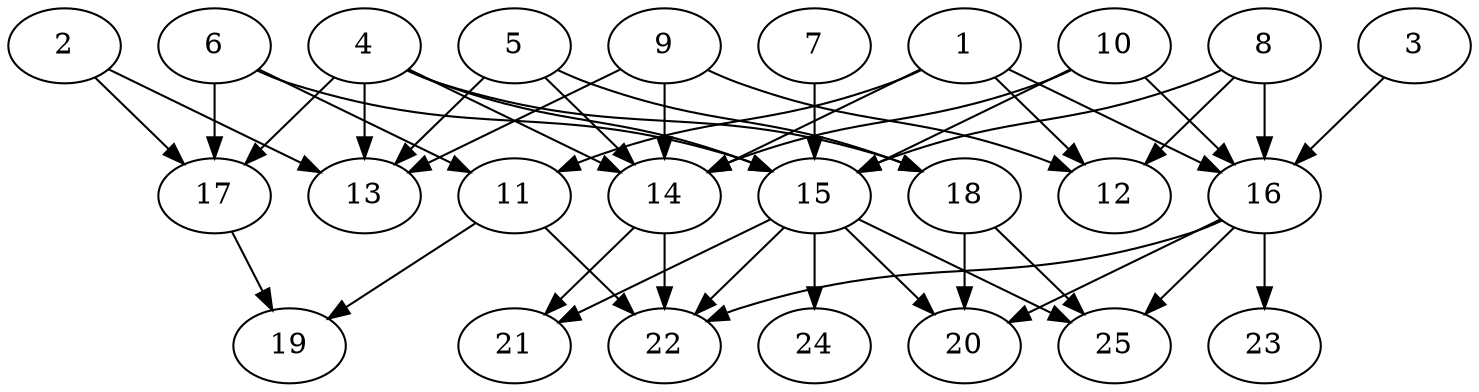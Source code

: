 // DAG automatically generated by daggen at Thu Oct  3 14:00:39 2019
// ./daggen --dot -n 25 --ccr 0.4 --fat 0.7 --regular 0.7 --density 0.5 --mindata 5242880 --maxdata 52428800 
digraph G {
  1 [size="100876800", alpha="0.18", expect_size="40350720"] 
  1 -> 11 [size ="40350720"]
  1 -> 12 [size ="40350720"]
  1 -> 14 [size ="40350720"]
  1 -> 16 [size ="40350720"]
  2 [size="63782400", alpha="0.16", expect_size="25512960"] 
  2 -> 13 [size ="25512960"]
  2 -> 17 [size ="25512960"]
  3 [size="62615040", alpha="0.06", expect_size="25046016"] 
  3 -> 16 [size ="25046016"]
  4 [size="41907200", alpha="0.17", expect_size="16762880"] 
  4 -> 13 [size ="16762880"]
  4 -> 14 [size ="16762880"]
  4 -> 15 [size ="16762880"]
  4 -> 17 [size ="16762880"]
  4 -> 18 [size ="16762880"]
  5 [size="69519360", alpha="0.04", expect_size="27807744"] 
  5 -> 13 [size ="27807744"]
  5 -> 14 [size ="27807744"]
  5 -> 18 [size ="27807744"]
  6 [size="69765120", alpha="0.16", expect_size="27906048"] 
  6 -> 11 [size ="27906048"]
  6 -> 15 [size ="27906048"]
  6 -> 17 [size ="27906048"]
  7 [size="88401920", alpha="0.11", expect_size="35360768"] 
  7 -> 15 [size ="35360768"]
  8 [size="37245440", alpha="0.10", expect_size="14898176"] 
  8 -> 12 [size ="14898176"]
  8 -> 15 [size ="14898176"]
  8 -> 16 [size ="14898176"]
  9 [size="50895360", alpha="0.07", expect_size="20358144"] 
  9 -> 12 [size ="20358144"]
  9 -> 13 [size ="20358144"]
  9 -> 14 [size ="20358144"]
  10 [size="103690240", alpha="0.16", expect_size="41476096"] 
  10 -> 14 [size ="41476096"]
  10 -> 15 [size ="41476096"]
  10 -> 16 [size ="41476096"]
  11 [size="15631360", alpha="0.09", expect_size="6252544"] 
  11 -> 19 [size ="6252544"]
  11 -> 22 [size ="6252544"]
  12 [size="123729920", alpha="0.04", expect_size="49491968"] 
  13 [size="101578240", alpha="0.03", expect_size="40631296"] 
  14 [size="19765760", alpha="0.11", expect_size="7906304"] 
  14 -> 21 [size ="7906304"]
  14 -> 22 [size ="7906304"]
  15 [size="117224960", alpha="0.10", expect_size="46889984"] 
  15 -> 20 [size ="46889984"]
  15 -> 21 [size ="46889984"]
  15 -> 22 [size ="46889984"]
  15 -> 24 [size ="46889984"]
  15 -> 25 [size ="46889984"]
  16 [size="24238080", alpha="0.02", expect_size="9695232"] 
  16 -> 20 [size ="9695232"]
  16 -> 22 [size ="9695232"]
  16 -> 23 [size ="9695232"]
  16 -> 25 [size ="9695232"]
  17 [size="117813760", alpha="0.11", expect_size="47125504"] 
  17 -> 19 [size ="47125504"]
  18 [size="62540800", alpha="0.10", expect_size="25016320"] 
  18 -> 20 [size ="25016320"]
  18 -> 25 [size ="25016320"]
  19 [size="119989760", alpha="0.08", expect_size="47995904"] 
  20 [size="45550080", alpha="0.04", expect_size="18220032"] 
  21 [size="21580800", alpha="0.15", expect_size="8632320"] 
  22 [size="72734720", alpha="0.14", expect_size="29093888"] 
  23 [size="97638400", alpha="0.01", expect_size="39055360"] 
  24 [size="117893120", alpha="0.14", expect_size="47157248"] 
  25 [size="66913280", alpha="0.16", expect_size="26765312"] 
}
